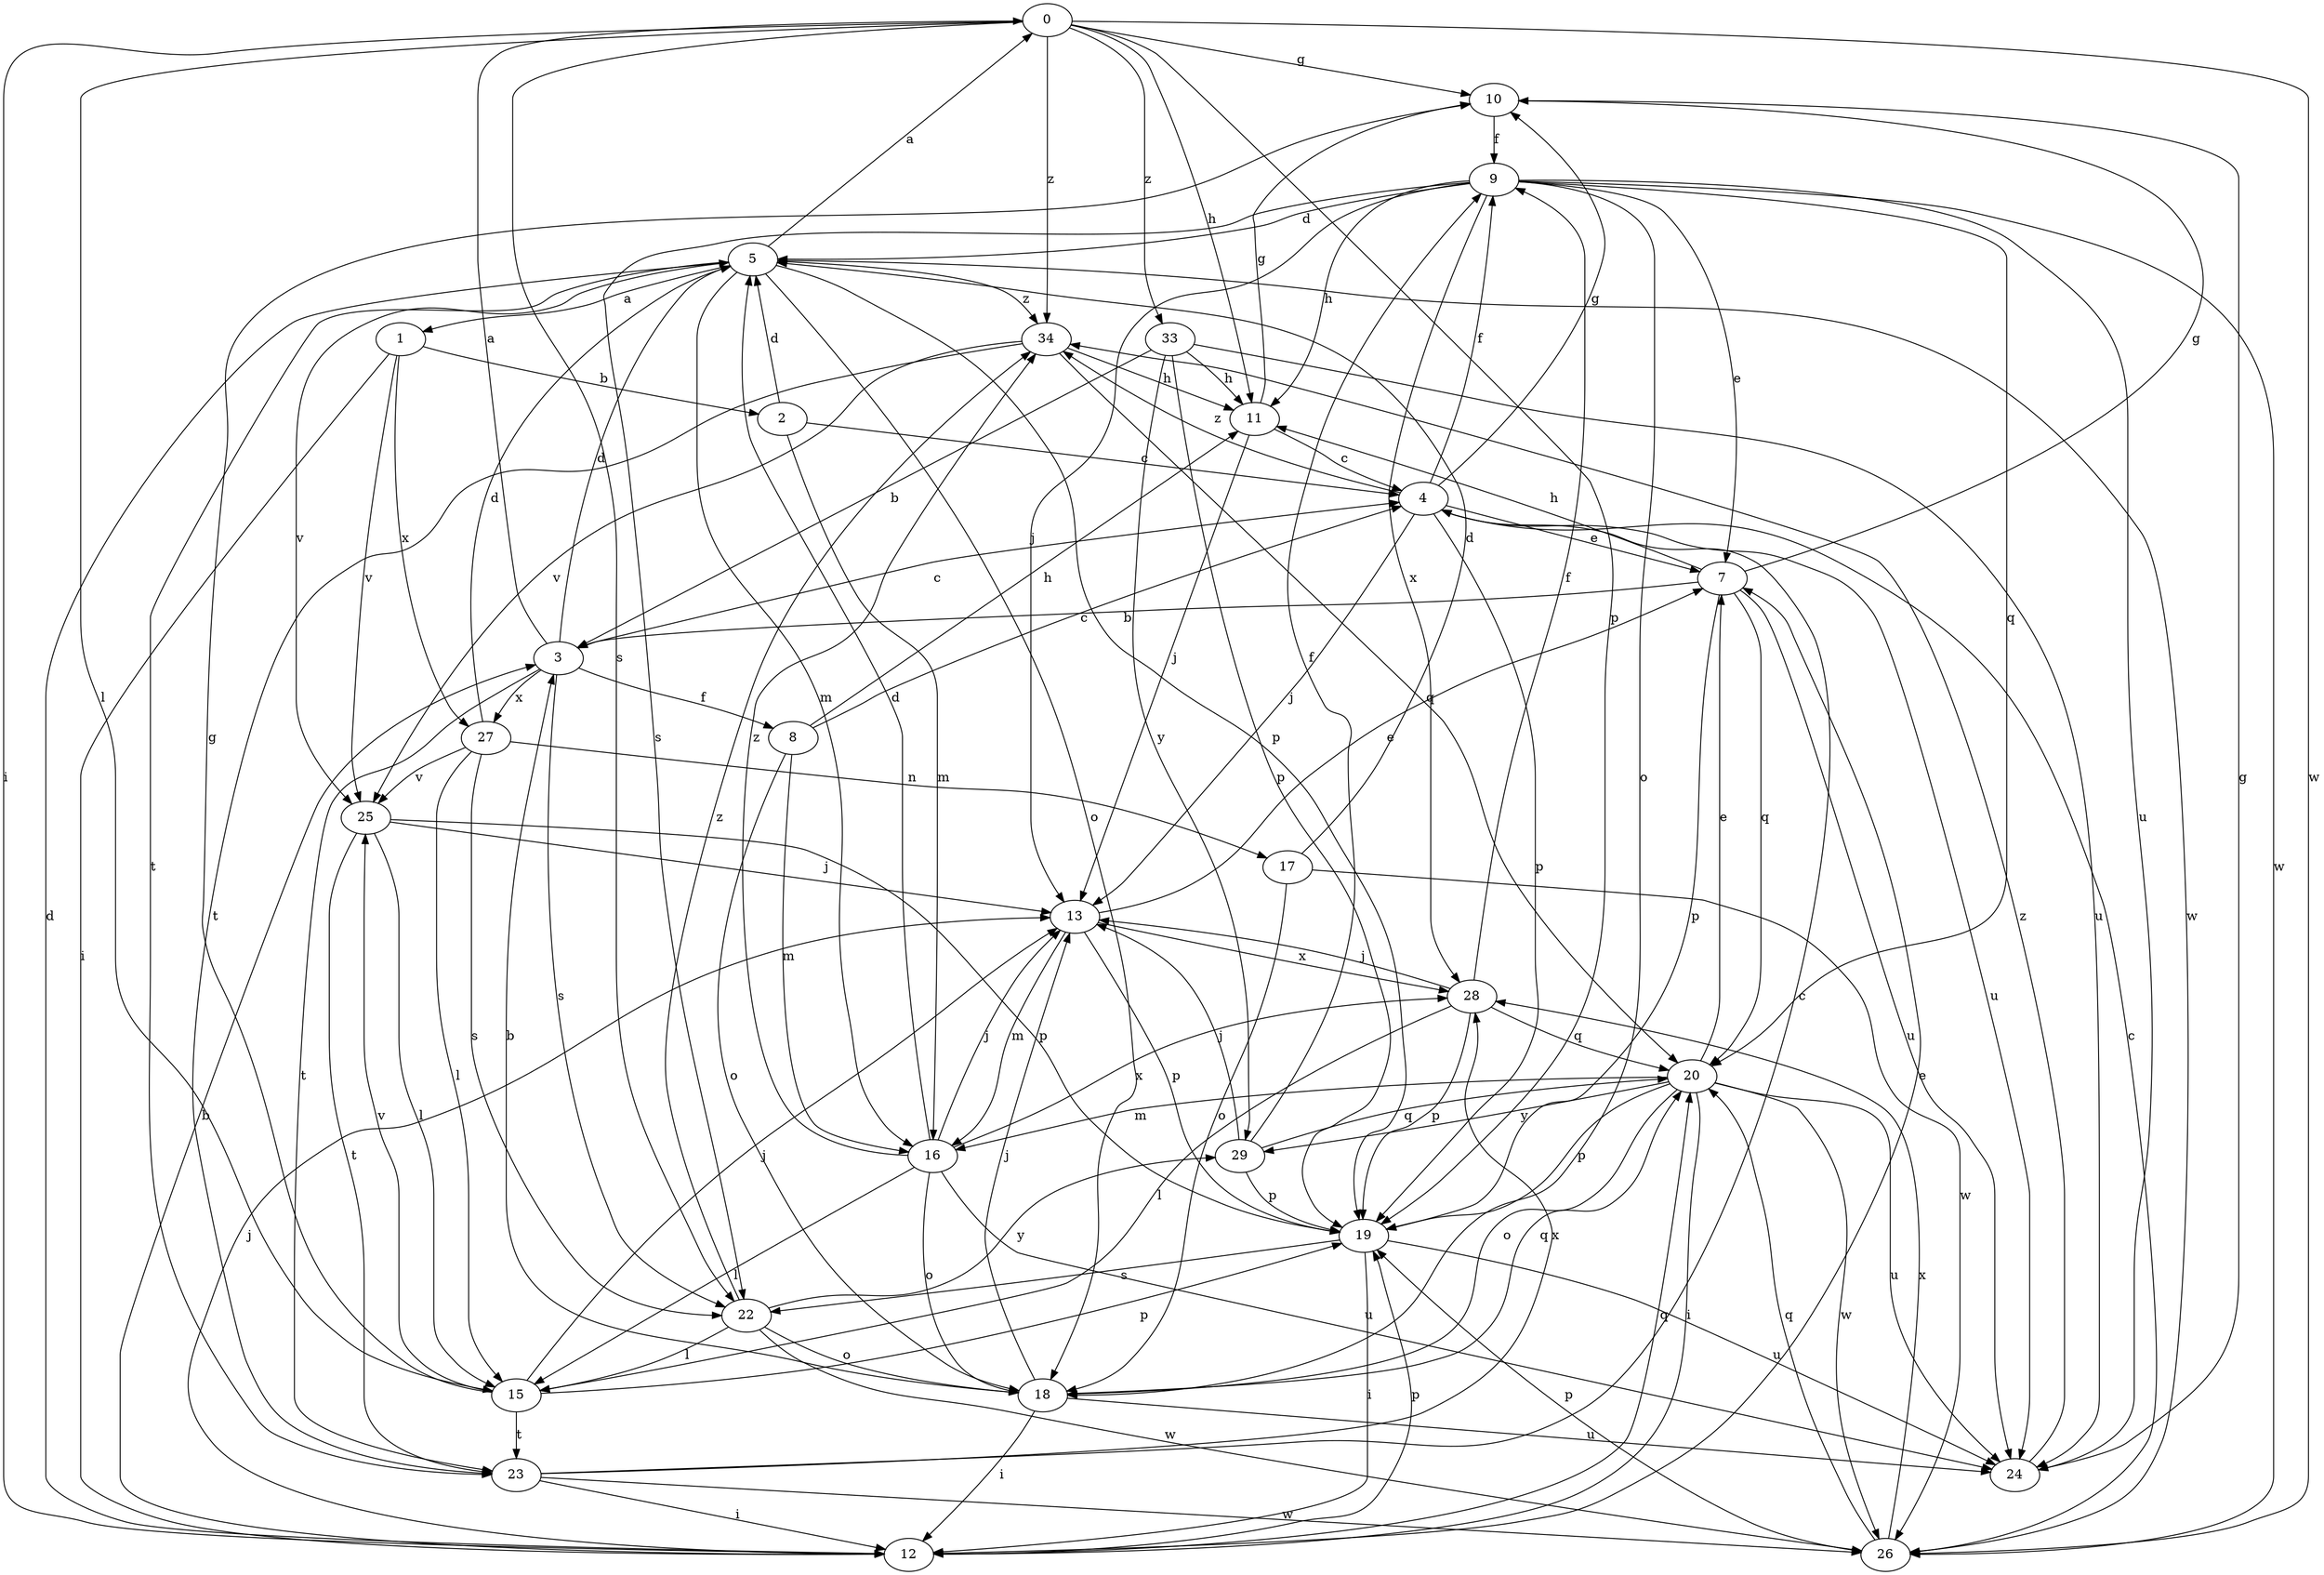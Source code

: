 strict digraph  {
0;
1;
2;
3;
4;
5;
7;
8;
9;
10;
11;
12;
13;
15;
16;
17;
18;
19;
20;
22;
23;
24;
25;
26;
27;
28;
29;
33;
34;
0 -> 10  [label=g];
0 -> 11  [label=h];
0 -> 12  [label=i];
0 -> 15  [label=l];
0 -> 19  [label=p];
0 -> 22  [label=s];
0 -> 26  [label=w];
0 -> 33  [label=z];
0 -> 34  [label=z];
1 -> 2  [label=b];
1 -> 12  [label=i];
1 -> 25  [label=v];
1 -> 27  [label=x];
2 -> 4  [label=c];
2 -> 5  [label=d];
2 -> 16  [label=m];
3 -> 0  [label=a];
3 -> 4  [label=c];
3 -> 5  [label=d];
3 -> 8  [label=f];
3 -> 22  [label=s];
3 -> 23  [label=t];
3 -> 27  [label=x];
4 -> 7  [label=e];
4 -> 9  [label=f];
4 -> 10  [label=g];
4 -> 13  [label=j];
4 -> 19  [label=p];
4 -> 24  [label=u];
4 -> 34  [label=z];
5 -> 0  [label=a];
5 -> 1  [label=a];
5 -> 16  [label=m];
5 -> 18  [label=o];
5 -> 19  [label=p];
5 -> 23  [label=t];
5 -> 25  [label=v];
5 -> 26  [label=w];
5 -> 34  [label=z];
7 -> 3  [label=b];
7 -> 10  [label=g];
7 -> 11  [label=h];
7 -> 19  [label=p];
7 -> 20  [label=q];
7 -> 24  [label=u];
8 -> 4  [label=c];
8 -> 11  [label=h];
8 -> 16  [label=m];
8 -> 18  [label=o];
9 -> 5  [label=d];
9 -> 7  [label=e];
9 -> 11  [label=h];
9 -> 13  [label=j];
9 -> 18  [label=o];
9 -> 20  [label=q];
9 -> 22  [label=s];
9 -> 24  [label=u];
9 -> 26  [label=w];
9 -> 28  [label=x];
10 -> 9  [label=f];
11 -> 4  [label=c];
11 -> 10  [label=g];
11 -> 13  [label=j];
12 -> 3  [label=b];
12 -> 5  [label=d];
12 -> 7  [label=e];
12 -> 13  [label=j];
12 -> 19  [label=p];
12 -> 20  [label=q];
13 -> 7  [label=e];
13 -> 16  [label=m];
13 -> 19  [label=p];
13 -> 28  [label=x];
15 -> 10  [label=g];
15 -> 13  [label=j];
15 -> 19  [label=p];
15 -> 23  [label=t];
15 -> 25  [label=v];
16 -> 5  [label=d];
16 -> 13  [label=j];
16 -> 15  [label=l];
16 -> 18  [label=o];
16 -> 24  [label=u];
16 -> 28  [label=x];
16 -> 34  [label=z];
17 -> 5  [label=d];
17 -> 18  [label=o];
17 -> 26  [label=w];
18 -> 3  [label=b];
18 -> 12  [label=i];
18 -> 13  [label=j];
18 -> 20  [label=q];
18 -> 24  [label=u];
19 -> 12  [label=i];
19 -> 22  [label=s];
19 -> 24  [label=u];
20 -> 7  [label=e];
20 -> 12  [label=i];
20 -> 16  [label=m];
20 -> 18  [label=o];
20 -> 19  [label=p];
20 -> 24  [label=u];
20 -> 26  [label=w];
20 -> 29  [label=y];
22 -> 15  [label=l];
22 -> 18  [label=o];
22 -> 26  [label=w];
22 -> 29  [label=y];
22 -> 34  [label=z];
23 -> 4  [label=c];
23 -> 12  [label=i];
23 -> 26  [label=w];
23 -> 28  [label=x];
24 -> 10  [label=g];
24 -> 34  [label=z];
25 -> 13  [label=j];
25 -> 15  [label=l];
25 -> 19  [label=p];
25 -> 23  [label=t];
26 -> 4  [label=c];
26 -> 19  [label=p];
26 -> 20  [label=q];
26 -> 28  [label=x];
27 -> 5  [label=d];
27 -> 15  [label=l];
27 -> 17  [label=n];
27 -> 22  [label=s];
27 -> 25  [label=v];
28 -> 9  [label=f];
28 -> 13  [label=j];
28 -> 15  [label=l];
28 -> 19  [label=p];
28 -> 20  [label=q];
29 -> 9  [label=f];
29 -> 13  [label=j];
29 -> 19  [label=p];
29 -> 20  [label=q];
33 -> 3  [label=b];
33 -> 11  [label=h];
33 -> 19  [label=p];
33 -> 24  [label=u];
33 -> 29  [label=y];
34 -> 11  [label=h];
34 -> 20  [label=q];
34 -> 23  [label=t];
34 -> 25  [label=v];
}
